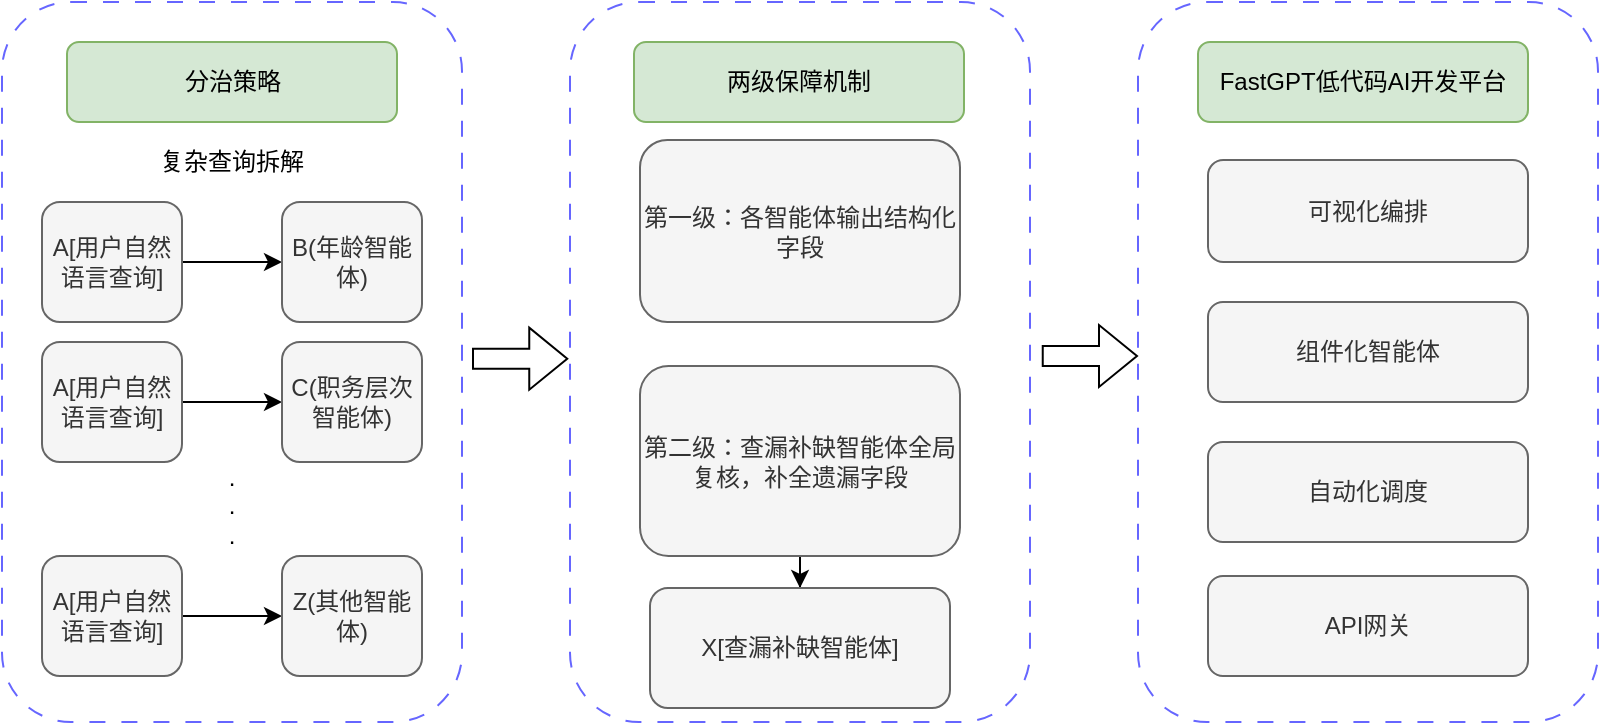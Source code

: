 <mxfile version="27.1.4">
  <diagram name="第 1 页" id="09STBuvrKxEiNlCJ8EvK">
    <mxGraphModel dx="1048" dy="537" grid="1" gridSize="10" guides="1" tooltips="1" connect="1" arrows="1" fold="1" page="1" pageScale="1" pageWidth="827" pageHeight="1169" math="0" shadow="0">
      <root>
        <mxCell id="0" />
        <mxCell id="1" parent="0" />
        <mxCell id="aTH7eMplYvIqbtC05RKQ-2" value="&lt;div&gt;复杂查询拆解&lt;/div&gt;&lt;div&gt;&lt;br&gt;&lt;/div&gt;&lt;div&gt;&lt;br&gt;&lt;/div&gt;&lt;div&gt;&lt;br&gt;&lt;/div&gt;&lt;div&gt;&lt;br&gt;&lt;/div&gt;&lt;div&gt;&lt;br&gt;&lt;/div&gt;&lt;div&gt;&lt;br&gt;&lt;/div&gt;&lt;div&gt;&lt;br&gt;&lt;/div&gt;&lt;div&gt;&lt;br&gt;&lt;/div&gt;&lt;div&gt;&lt;br&gt;&lt;/div&gt;&lt;div&gt;&lt;br&gt;&lt;/div&gt;&lt;div&gt;.&lt;/div&gt;&lt;div&gt;.&lt;/div&gt;&lt;div&gt;.&lt;/div&gt;&lt;div&gt;&lt;br&gt;&lt;/div&gt;" style="rounded=1;whiteSpace=wrap;html=1;fillColor=none;strokeColor=#6666FF;dashed=1;dashPattern=8 8;" parent="1" vertex="1">
          <mxGeometry x="18" y="70" width="230" height="360" as="geometry" />
        </mxCell>
        <mxCell id="aTH7eMplYvIqbtC05RKQ-5" value="" style="edgeStyle=orthogonalEdgeStyle;rounded=0;orthogonalLoop=1;jettySize=auto;html=1;" parent="1" source="aTH7eMplYvIqbtC05RKQ-3" target="aTH7eMplYvIqbtC05RKQ-4" edge="1">
          <mxGeometry relative="1" as="geometry" />
        </mxCell>
        <mxCell id="aTH7eMplYvIqbtC05RKQ-3" value="A[用户自然语言查询]" style="rounded=1;whiteSpace=wrap;html=1;fillColor=#f5f5f5;strokeColor=#666666;fontColor=#333333;" parent="1" vertex="1">
          <mxGeometry x="38" y="170" width="70" height="60" as="geometry" />
        </mxCell>
        <mxCell id="aTH7eMplYvIqbtC05RKQ-4" value="B(年龄智能体)" style="whiteSpace=wrap;html=1;rounded=1;fillColor=#f5f5f5;strokeColor=#666666;fontColor=#333333;" parent="1" vertex="1">
          <mxGeometry x="158" y="170" width="70" height="60" as="geometry" />
        </mxCell>
        <mxCell id="aTH7eMplYvIqbtC05RKQ-8" value="" style="edgeStyle=orthogonalEdgeStyle;rounded=0;orthogonalLoop=1;jettySize=auto;html=1;" parent="1" source="aTH7eMplYvIqbtC05RKQ-6" target="aTH7eMplYvIqbtC05RKQ-7" edge="1">
          <mxGeometry relative="1" as="geometry" />
        </mxCell>
        <mxCell id="aTH7eMplYvIqbtC05RKQ-6" value="A[用户自然语言查询]" style="rounded=1;whiteSpace=wrap;html=1;fillColor=#f5f5f5;strokeColor=#666666;fontColor=#333333;" parent="1" vertex="1">
          <mxGeometry x="38" y="240" width="70" height="60" as="geometry" />
        </mxCell>
        <mxCell id="aTH7eMplYvIqbtC05RKQ-7" value="C(职务层次智能体)" style="whiteSpace=wrap;html=1;rounded=1;fillColor=#f5f5f5;strokeColor=#666666;fontColor=#333333;" parent="1" vertex="1">
          <mxGeometry x="158" y="240" width="70" height="60" as="geometry" />
        </mxCell>
        <mxCell id="aTH7eMplYvIqbtC05RKQ-11" value="" style="edgeStyle=orthogonalEdgeStyle;rounded=0;orthogonalLoop=1;jettySize=auto;html=1;" parent="1" source="aTH7eMplYvIqbtC05RKQ-9" target="aTH7eMplYvIqbtC05RKQ-10" edge="1">
          <mxGeometry relative="1" as="geometry" />
        </mxCell>
        <mxCell id="aTH7eMplYvIqbtC05RKQ-9" value="A[用户自然语言查询]" style="rounded=1;whiteSpace=wrap;html=1;fillColor=#f5f5f5;strokeColor=#666666;fontColor=#333333;" parent="1" vertex="1">
          <mxGeometry x="38" y="347" width="70" height="60" as="geometry" />
        </mxCell>
        <mxCell id="aTH7eMplYvIqbtC05RKQ-10" value="Z(其他智能体)" style="whiteSpace=wrap;html=1;rounded=1;fillColor=#f5f5f5;strokeColor=#666666;fontColor=#333333;" parent="1" vertex="1">
          <mxGeometry x="158" y="347" width="70" height="60" as="geometry" />
        </mxCell>
        <mxCell id="aTH7eMplYvIqbtC05RKQ-13" value="分治策略" style="rounded=1;whiteSpace=wrap;html=1;fillColor=#d5e8d4;strokeColor=#82b366;" parent="1" vertex="1">
          <mxGeometry x="50.5" y="90" width="165" height="40" as="geometry" />
        </mxCell>
        <mxCell id="aTH7eMplYvIqbtC05RKQ-14" value="" style="rounded=1;whiteSpace=wrap;html=1;fillColor=none;strokeColor=#6666FF;dashed=1;dashPattern=8 8;" parent="1" vertex="1">
          <mxGeometry x="302" y="70" width="230" height="360" as="geometry" />
        </mxCell>
        <mxCell id="aTH7eMplYvIqbtC05RKQ-15" value="第一级：各智能体输出结构化字段" style="rounded=1;whiteSpace=wrap;html=1;fillColor=#f5f5f5;strokeColor=#666666;fontColor=#333333;" parent="1" vertex="1">
          <mxGeometry x="337" y="139" width="160" height="91" as="geometry" />
        </mxCell>
        <mxCell id="aTH7eMplYvIqbtC05RKQ-18" value="" style="edgeStyle=orthogonalEdgeStyle;rounded=0;orthogonalLoop=1;jettySize=auto;html=1;" parent="1" source="aTH7eMplYvIqbtC05RKQ-16" target="aTH7eMplYvIqbtC05RKQ-17" edge="1">
          <mxGeometry relative="1" as="geometry" />
        </mxCell>
        <mxCell id="aTH7eMplYvIqbtC05RKQ-16" value="第二级：查漏补缺智能体全局复核，补全遗漏字段" style="rounded=1;whiteSpace=wrap;html=1;fillColor=#f5f5f5;strokeColor=#666666;fontColor=#333333;" parent="1" vertex="1">
          <mxGeometry x="337" y="252" width="160" height="95" as="geometry" />
        </mxCell>
        <mxCell id="aTH7eMplYvIqbtC05RKQ-17" value="X[查漏补缺智能体]" style="whiteSpace=wrap;html=1;rounded=1;fillColor=#f5f5f5;strokeColor=#666666;fontColor=#333333;" parent="1" vertex="1">
          <mxGeometry x="342" y="363" width="150" height="60" as="geometry" />
        </mxCell>
        <mxCell id="aTH7eMplYvIqbtC05RKQ-19" value="两级保障机制" style="rounded=1;whiteSpace=wrap;html=1;fillColor=#d5e8d4;strokeColor=#82b366;" parent="1" vertex="1">
          <mxGeometry x="334" y="90" width="165" height="40" as="geometry" />
        </mxCell>
        <mxCell id="aTH7eMplYvIqbtC05RKQ-20" value="" style="rounded=1;whiteSpace=wrap;html=1;fillColor=none;strokeColor=#6666FF;dashed=1;dashPattern=8 8;" parent="1" vertex="1">
          <mxGeometry x="586" y="70" width="230" height="360" as="geometry" />
        </mxCell>
        <mxCell id="aTH7eMplYvIqbtC05RKQ-21" value="可视化编排" style="rounded=1;whiteSpace=wrap;html=1;fillColor=#f5f5f5;strokeColor=#666666;fontColor=#333333;" parent="1" vertex="1">
          <mxGeometry x="621" y="149" width="160" height="51" as="geometry" />
        </mxCell>
        <mxCell id="aTH7eMplYvIqbtC05RKQ-22" value="组件化智能体" style="rounded=1;whiteSpace=wrap;html=1;fillColor=#f5f5f5;strokeColor=#666666;fontColor=#333333;" parent="1" vertex="1">
          <mxGeometry x="621" y="220" width="160" height="50" as="geometry" />
        </mxCell>
        <mxCell id="aTH7eMplYvIqbtC05RKQ-23" value="自动化调度" style="rounded=1;whiteSpace=wrap;html=1;fillColor=#f5f5f5;fontColor=#333333;strokeColor=#666666;" parent="1" vertex="1">
          <mxGeometry x="621" y="290" width="160" height="50" as="geometry" />
        </mxCell>
        <mxCell id="aTH7eMplYvIqbtC05RKQ-24" value="API网关" style="rounded=1;whiteSpace=wrap;html=1;fillColor=#f5f5f5;fontColor=#333333;strokeColor=#666666;" parent="1" vertex="1">
          <mxGeometry x="621" y="357" width="160" height="50" as="geometry" />
        </mxCell>
        <mxCell id="aTH7eMplYvIqbtC05RKQ-25" value="FastGPT低代码AI开发平台" style="rounded=1;whiteSpace=wrap;html=1;fillColor=#d5e8d4;strokeColor=#82b366;" parent="1" vertex="1">
          <mxGeometry x="616" y="90" width="165" height="40" as="geometry" />
        </mxCell>
        <mxCell id="QfqMoneOolFX8Ff7_0rI-3" value="" style="shape=flexArrow;endArrow=classic;html=1;rounded=0;" edge="1" parent="1">
          <mxGeometry width="50" height="50" relative="1" as="geometry">
            <mxPoint x="253" y="248.33" as="sourcePoint" />
            <mxPoint x="301.13" y="248.33" as="targetPoint" />
          </mxGeometry>
        </mxCell>
        <mxCell id="QfqMoneOolFX8Ff7_0rI-4" value="" style="shape=flexArrow;endArrow=classic;html=1;rounded=0;" edge="1" parent="1">
          <mxGeometry width="50" height="50" relative="1" as="geometry">
            <mxPoint x="537.87" y="247" as="sourcePoint" />
            <mxPoint x="586" y="247" as="targetPoint" />
          </mxGeometry>
        </mxCell>
      </root>
    </mxGraphModel>
  </diagram>
</mxfile>
